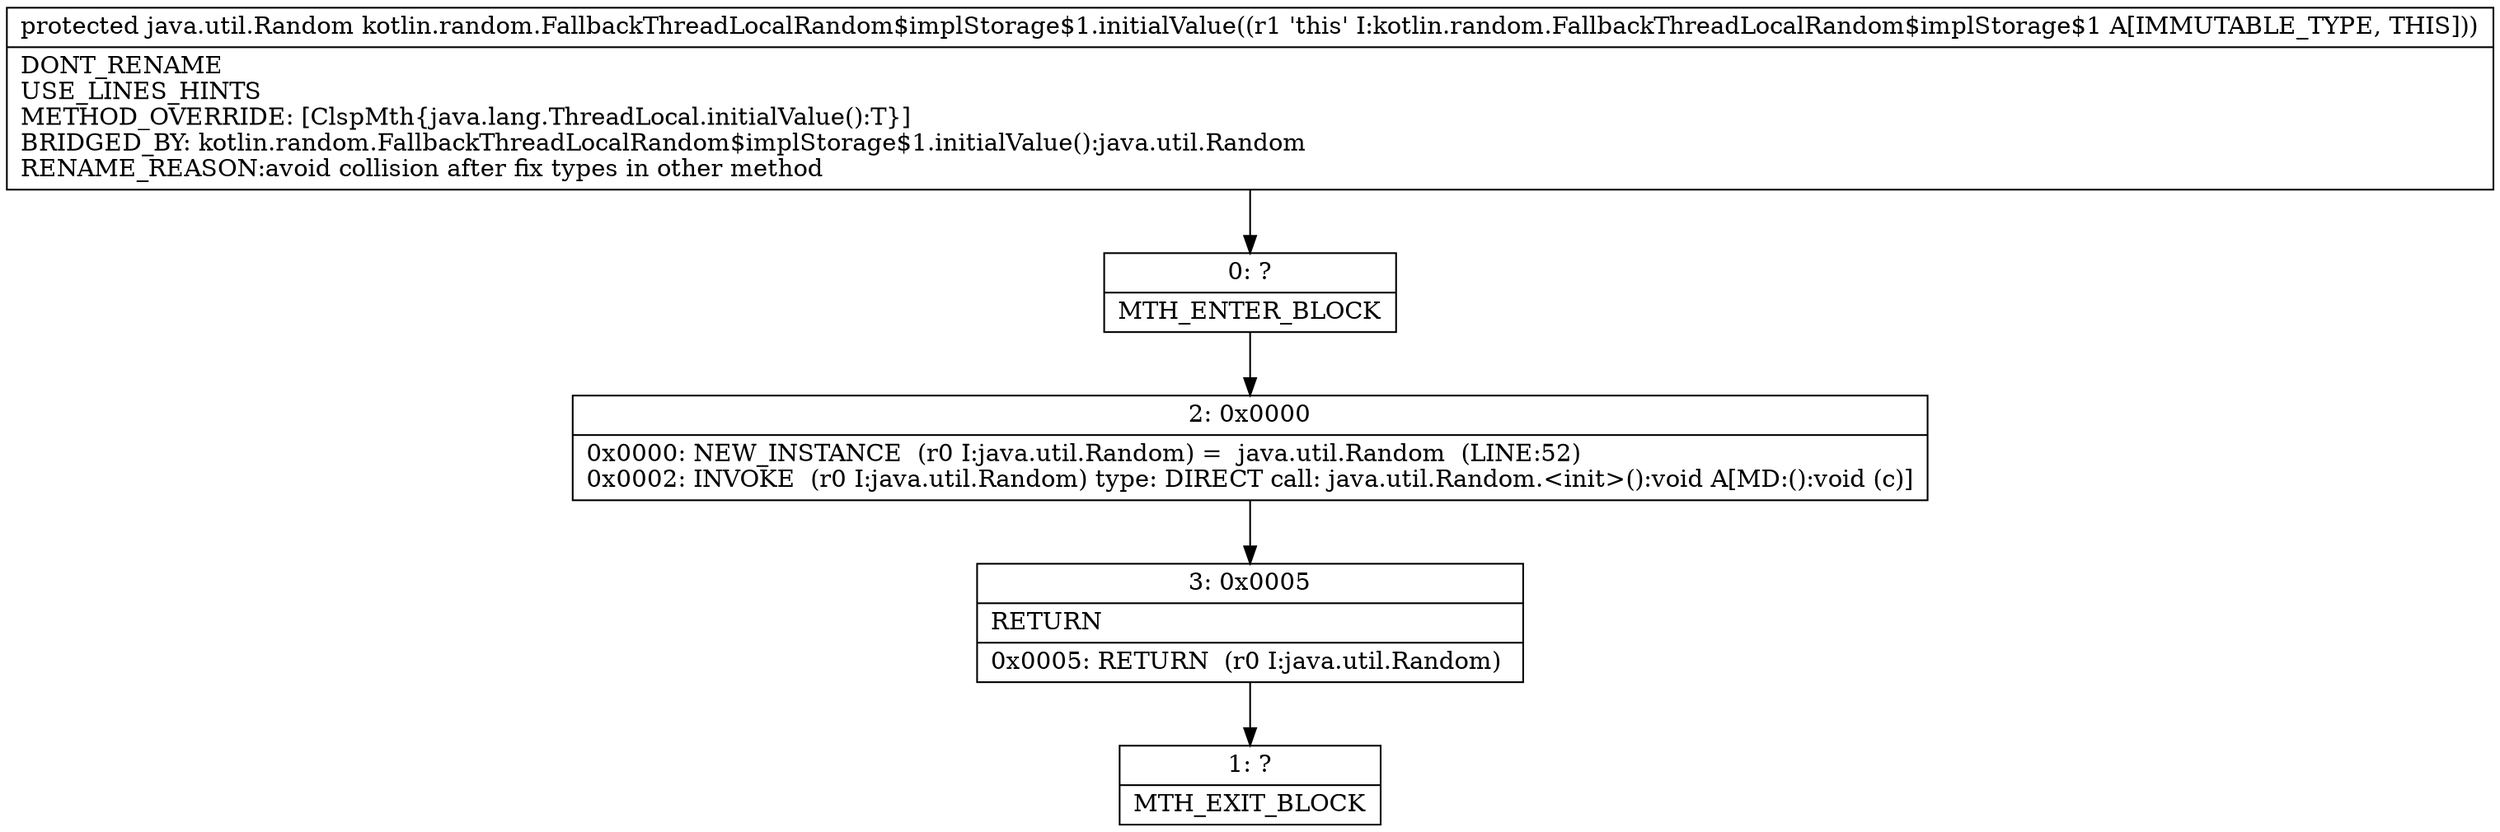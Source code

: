 digraph "CFG forkotlin.random.FallbackThreadLocalRandom$implStorage$1.initialValue()Ljava\/util\/Random;" {
Node_0 [shape=record,label="{0\:\ ?|MTH_ENTER_BLOCK\l}"];
Node_2 [shape=record,label="{2\:\ 0x0000|0x0000: NEW_INSTANCE  (r0 I:java.util.Random) =  java.util.Random  (LINE:52)\l0x0002: INVOKE  (r0 I:java.util.Random) type: DIRECT call: java.util.Random.\<init\>():void A[MD:():void (c)]\l}"];
Node_3 [shape=record,label="{3\:\ 0x0005|RETURN\l|0x0005: RETURN  (r0 I:java.util.Random) \l}"];
Node_1 [shape=record,label="{1\:\ ?|MTH_EXIT_BLOCK\l}"];
MethodNode[shape=record,label="{protected java.util.Random kotlin.random.FallbackThreadLocalRandom$implStorage$1.initialValue((r1 'this' I:kotlin.random.FallbackThreadLocalRandom$implStorage$1 A[IMMUTABLE_TYPE, THIS]))  | DONT_RENAME\lUSE_LINES_HINTS\lMETHOD_OVERRIDE: [ClspMth\{java.lang.ThreadLocal.initialValue():T\}]\lBRIDGED_BY: kotlin.random.FallbackThreadLocalRandom$implStorage$1.initialValue():java.util.Random\lRENAME_REASON:avoid collision after fix types in other method\l}"];
MethodNode -> Node_0;Node_0 -> Node_2;
Node_2 -> Node_3;
Node_3 -> Node_1;
}

